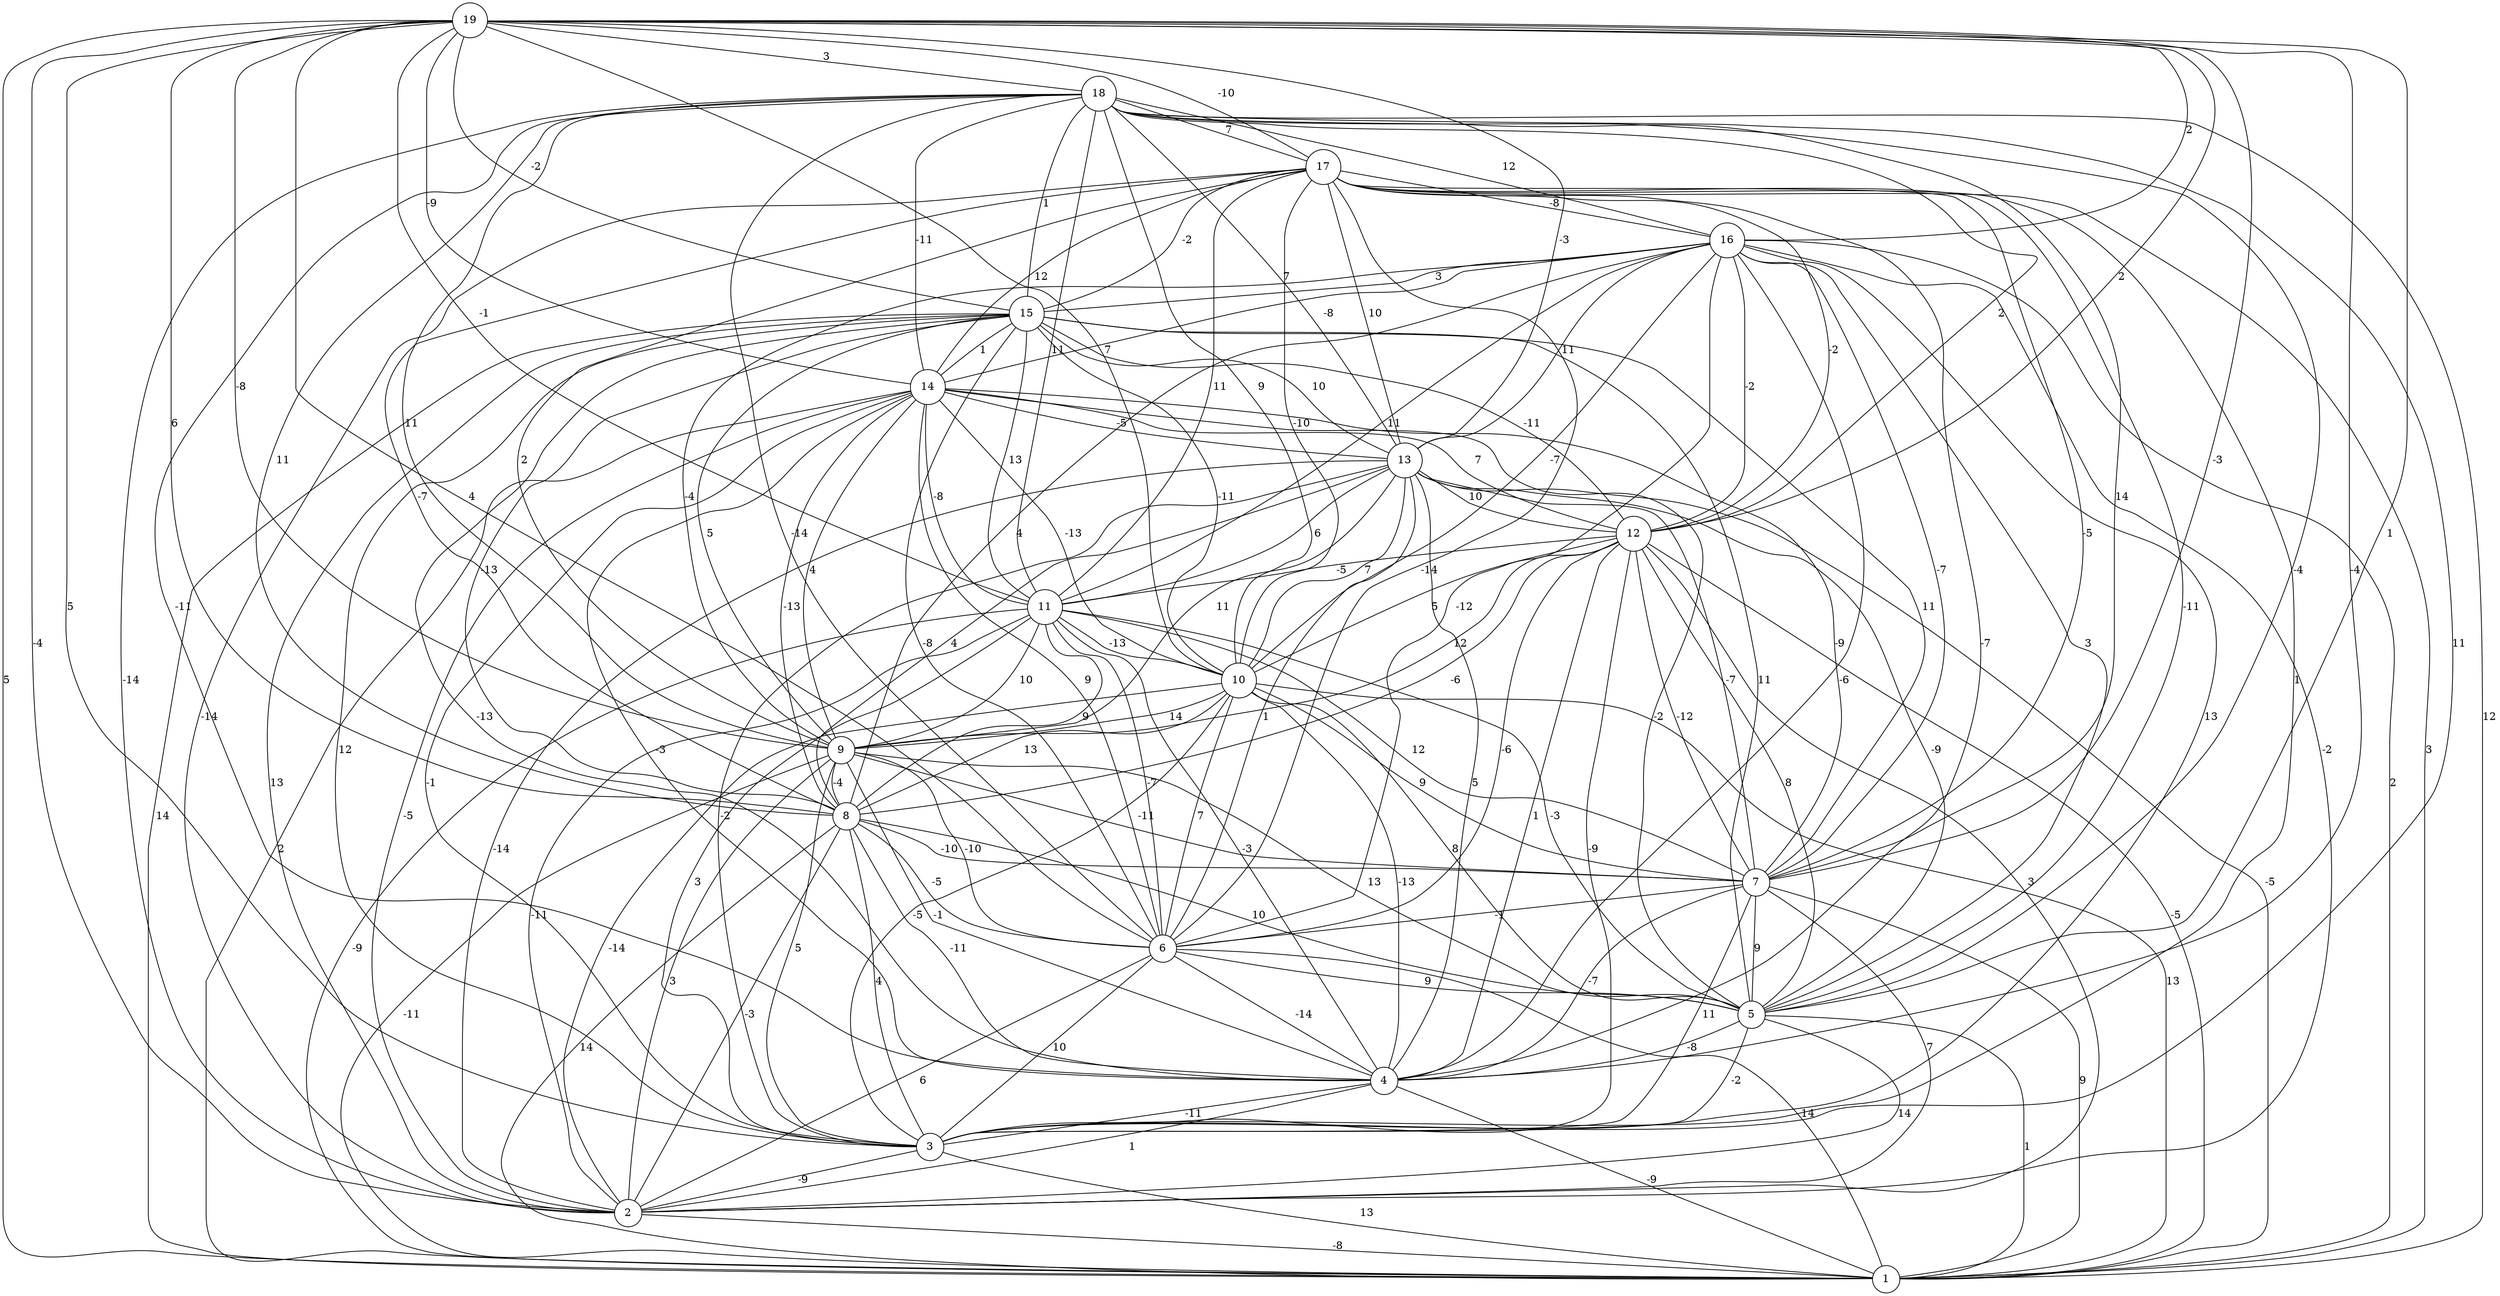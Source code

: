 graph { 
	 fontname="Helvetica,Arial,sans-serif" 
	 node [shape = circle]; 
	 19 -- 1 [label = "5"];
	 19 -- 2 [label = "-4"];
	 19 -- 3 [label = "5"];
	 19 -- 4 [label = "-4"];
	 19 -- 5 [label = "1"];
	 19 -- 6 [label = "4"];
	 19 -- 7 [label = "-3"];
	 19 -- 8 [label = "6"];
	 19 -- 9 [label = "-8"];
	 19 -- 10 [label = "7"];
	 19 -- 11 [label = "-1"];
	 19 -- 12 [label = "2"];
	 19 -- 13 [label = "-3"];
	 19 -- 14 [label = "-9"];
	 19 -- 15 [label = "-2"];
	 19 -- 16 [label = "2"];
	 19 -- 17 [label = "-10"];
	 19 -- 18 [label = "3"];
	 18 -- 1 [label = "12"];
	 18 -- 2 [label = "-14"];
	 18 -- 3 [label = "11"];
	 18 -- 4 [label = "-11"];
	 18 -- 5 [label = "-4"];
	 18 -- 6 [label = "-14"];
	 18 -- 7 [label = "14"];
	 18 -- 8 [label = "11"];
	 18 -- 9 [label = "11"];
	 18 -- 10 [label = "9"];
	 18 -- 11 [label = "11"];
	 18 -- 12 [label = "2"];
	 18 -- 13 [label = "7"];
	 18 -- 14 [label = "-11"];
	 18 -- 15 [label = "1"];
	 18 -- 16 [label = "12"];
	 18 -- 17 [label = "7"];
	 17 -- 1 [label = "3"];
	 17 -- 2 [label = "-14"];
	 17 -- 3 [label = "1"];
	 17 -- 4 [label = "-7"];
	 17 -- 5 [label = "-11"];
	 17 -- 6 [label = "-14"];
	 17 -- 7 [label = "-5"];
	 17 -- 8 [label = "-7"];
	 17 -- 9 [label = "2"];
	 17 -- 10 [label = "-10"];
	 17 -- 11 [label = "11"];
	 17 -- 12 [label = "-2"];
	 17 -- 13 [label = "10"];
	 17 -- 14 [label = "12"];
	 17 -- 15 [label = "-2"];
	 17 -- 16 [label = "-8"];
	 16 -- 1 [label = "2"];
	 16 -- 2 [label = "-2"];
	 16 -- 3 [label = "13"];
	 16 -- 4 [label = "-6"];
	 16 -- 5 [label = "3"];
	 16 -- 6 [label = "-12"];
	 16 -- 7 [label = "-7"];
	 16 -- 8 [label = "4"];
	 16 -- 9 [label = "-4"];
	 16 -- 10 [label = "-7"];
	 16 -- 11 [label = "11"];
	 16 -- 12 [label = "-2"];
	 16 -- 13 [label = "11"];
	 16 -- 14 [label = "-8"];
	 16 -- 15 [label = "3"];
	 15 -- 1 [label = "14"];
	 15 -- 2 [label = "13"];
	 15 -- 3 [label = "12"];
	 15 -- 4 [label = "-13"];
	 15 -- 5 [label = "11"];
	 15 -- 6 [label = "-8"];
	 15 -- 7 [label = "11"];
	 15 -- 8 [label = "-13"];
	 15 -- 9 [label = "5"];
	 15 -- 10 [label = "-11"];
	 15 -- 11 [label = "13"];
	 15 -- 12 [label = "-11"];
	 15 -- 13 [label = "10"];
	 15 -- 14 [label = "1"];
	 14 -- 1 [label = "2"];
	 14 -- 2 [label = "-5"];
	 14 -- 3 [label = "-1"];
	 14 -- 4 [label = "-3"];
	 14 -- 5 [label = "-2"];
	 14 -- 6 [label = "9"];
	 14 -- 7 [label = "-9"];
	 14 -- 8 [label = "-13"];
	 14 -- 9 [label = "4"];
	 14 -- 10 [label = "-13"];
	 14 -- 11 [label = "-8"];
	 14 -- 12 [label = "7"];
	 14 -- 13 [label = "-5"];
	 13 -- 1 [label = "-5"];
	 13 -- 2 [label = "-14"];
	 13 -- 3 [label = "-2"];
	 13 -- 4 [label = "5"];
	 13 -- 5 [label = "-9"];
	 13 -- 6 [label = "1"];
	 13 -- 7 [label = "-7"];
	 13 -- 8 [label = "4"];
	 13 -- 9 [label = "11"];
	 13 -- 10 [label = "7"];
	 13 -- 11 [label = "6"];
	 13 -- 12 [label = "10"];
	 12 -- 1 [label = "-5"];
	 12 -- 2 [label = "3"];
	 12 -- 3 [label = "-9"];
	 12 -- 4 [label = "1"];
	 12 -- 5 [label = "8"];
	 12 -- 6 [label = "-6"];
	 12 -- 7 [label = "-12"];
	 12 -- 8 [label = "-6"];
	 12 -- 9 [label = "12"];
	 12 -- 10 [label = "5"];
	 12 -- 11 [label = "-5"];
	 11 -- 1 [label = "-9"];
	 11 -- 2 [label = "-11"];
	 11 -- 3 [label = "3"];
	 11 -- 4 [label = "-3"];
	 11 -- 5 [label = "-3"];
	 11 -- 6 [label = "-7"];
	 11 -- 7 [label = "12"];
	 11 -- 8 [label = "9"];
	 11 -- 9 [label = "10"];
	 11 -- 10 [label = "-13"];
	 10 -- 1 [label = "13"];
	 10 -- 2 [label = "-14"];
	 10 -- 3 [label = "-5"];
	 10 -- 4 [label = "-13"];
	 10 -- 5 [label = "8"];
	 10 -- 6 [label = "7"];
	 10 -- 7 [label = "9"];
	 10 -- 8 [label = "13"];
	 10 -- 9 [label = "14"];
	 9 -- 1 [label = "-11"];
	 9 -- 2 [label = "3"];
	 9 -- 3 [label = "5"];
	 9 -- 4 [label = "-1"];
	 9 -- 5 [label = "13"];
	 9 -- 6 [label = "-10"];
	 9 -- 7 [label = "-11"];
	 9 -- 8 [label = "-4"];
	 8 -- 1 [label = "14"];
	 8 -- 2 [label = "-3"];
	 8 -- 3 [label = "4"];
	 8 -- 4 [label = "-11"];
	 8 -- 5 [label = "10"];
	 8 -- 6 [label = "-5"];
	 8 -- 7 [label = "-10"];
	 7 -- 1 [label = "9"];
	 7 -- 2 [label = "7"];
	 7 -- 3 [label = "11"];
	 7 -- 4 [label = "-7"];
	 7 -- 5 [label = "9"];
	 7 -- 6 [label = "-1"];
	 6 -- 1 [label = "14"];
	 6 -- 2 [label = "6"];
	 6 -- 3 [label = "10"];
	 6 -- 4 [label = "-14"];
	 6 -- 5 [label = "9"];
	 5 -- 1 [label = "1"];
	 5 -- 2 [label = "14"];
	 5 -- 3 [label = "-2"];
	 5 -- 4 [label = "-8"];
	 4 -- 1 [label = "-9"];
	 4 -- 2 [label = "1"];
	 4 -- 3 [label = "-11"];
	 3 -- 1 [label = "13"];
	 3 -- 2 [label = "-9"];
	 2 -- 1 [label = "-8"];
	 1;
	 2;
	 3;
	 4;
	 5;
	 6;
	 7;
	 8;
	 9;
	 10;
	 11;
	 12;
	 13;
	 14;
	 15;
	 16;
	 17;
	 18;
	 19;
}
